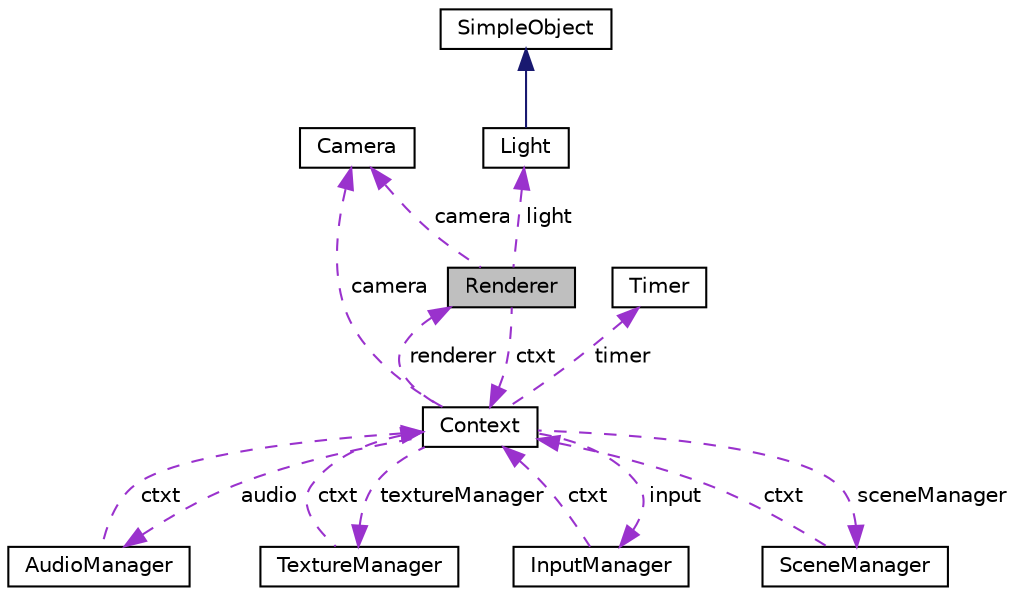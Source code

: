 digraph "Renderer"
{
  edge [fontname="Helvetica",fontsize="10",labelfontname="Helvetica",labelfontsize="10"];
  node [fontname="Helvetica",fontsize="10",shape=record];
  Node1 [label="Renderer",height=0.2,width=0.4,color="black", fillcolor="grey75", style="filled" fontcolor="black"];
  Node2 -> Node1 [dir="back",color="darkorchid3",fontsize="10",style="dashed",label=" light" ,fontname="Helvetica"];
  Node2 [label="Light",height=0.2,width=0.4,color="black", fillcolor="white", style="filled",URL="$class_light.html"];
  Node3 -> Node2 [dir="back",color="midnightblue",fontsize="10",style="solid",fontname="Helvetica"];
  Node3 [label="SimpleObject",height=0.2,width=0.4,color="black", fillcolor="white", style="filled",URL="$class_simple_object.html"];
  Node4 -> Node1 [dir="back",color="darkorchid3",fontsize="10",style="dashed",label=" ctxt" ,fontname="Helvetica"];
  Node4 [label="Context",height=0.2,width=0.4,color="black", fillcolor="white", style="filled",URL="$class_context.html"];
  Node1 -> Node4 [dir="back",color="darkorchid3",fontsize="10",style="dashed",label=" renderer" ,fontname="Helvetica"];
  Node5 -> Node4 [dir="back",color="darkorchid3",fontsize="10",style="dashed",label=" audio" ,fontname="Helvetica"];
  Node5 [label="AudioManager",height=0.2,width=0.4,color="black", fillcolor="white", style="filled",URL="$class_audio_manager.html"];
  Node4 -> Node5 [dir="back",color="darkorchid3",fontsize="10",style="dashed",label=" ctxt" ,fontname="Helvetica"];
  Node6 -> Node4 [dir="back",color="darkorchid3",fontsize="10",style="dashed",label=" textureManager" ,fontname="Helvetica"];
  Node6 [label="TextureManager",height=0.2,width=0.4,color="black", fillcolor="white", style="filled",URL="$class_texture_manager.html"];
  Node4 -> Node6 [dir="back",color="darkorchid3",fontsize="10",style="dashed",label=" ctxt" ,fontname="Helvetica"];
  Node7 -> Node4 [dir="back",color="darkorchid3",fontsize="10",style="dashed",label=" camera" ,fontname="Helvetica"];
  Node7 [label="Camera",height=0.2,width=0.4,color="black", fillcolor="white", style="filled",URL="$class_camera.html"];
  Node8 -> Node4 [dir="back",color="darkorchid3",fontsize="10",style="dashed",label=" input" ,fontname="Helvetica"];
  Node8 [label="InputManager",height=0.2,width=0.4,color="black", fillcolor="white", style="filled",URL="$class_input_manager.html"];
  Node4 -> Node8 [dir="back",color="darkorchid3",fontsize="10",style="dashed",label=" ctxt" ,fontname="Helvetica"];
  Node9 -> Node4 [dir="back",color="darkorchid3",fontsize="10",style="dashed",label=" sceneManager" ,fontname="Helvetica"];
  Node9 [label="SceneManager",height=0.2,width=0.4,color="black", fillcolor="white", style="filled",URL="$class_scene_manager.html"];
  Node4 -> Node9 [dir="back",color="darkorchid3",fontsize="10",style="dashed",label=" ctxt" ,fontname="Helvetica"];
  Node10 -> Node4 [dir="back",color="darkorchid3",fontsize="10",style="dashed",label=" timer" ,fontname="Helvetica"];
  Node10 [label="Timer",height=0.2,width=0.4,color="black", fillcolor="white", style="filled",URL="$class_timer.html"];
  Node7 -> Node1 [dir="back",color="darkorchid3",fontsize="10",style="dashed",label=" camera" ,fontname="Helvetica"];
}

